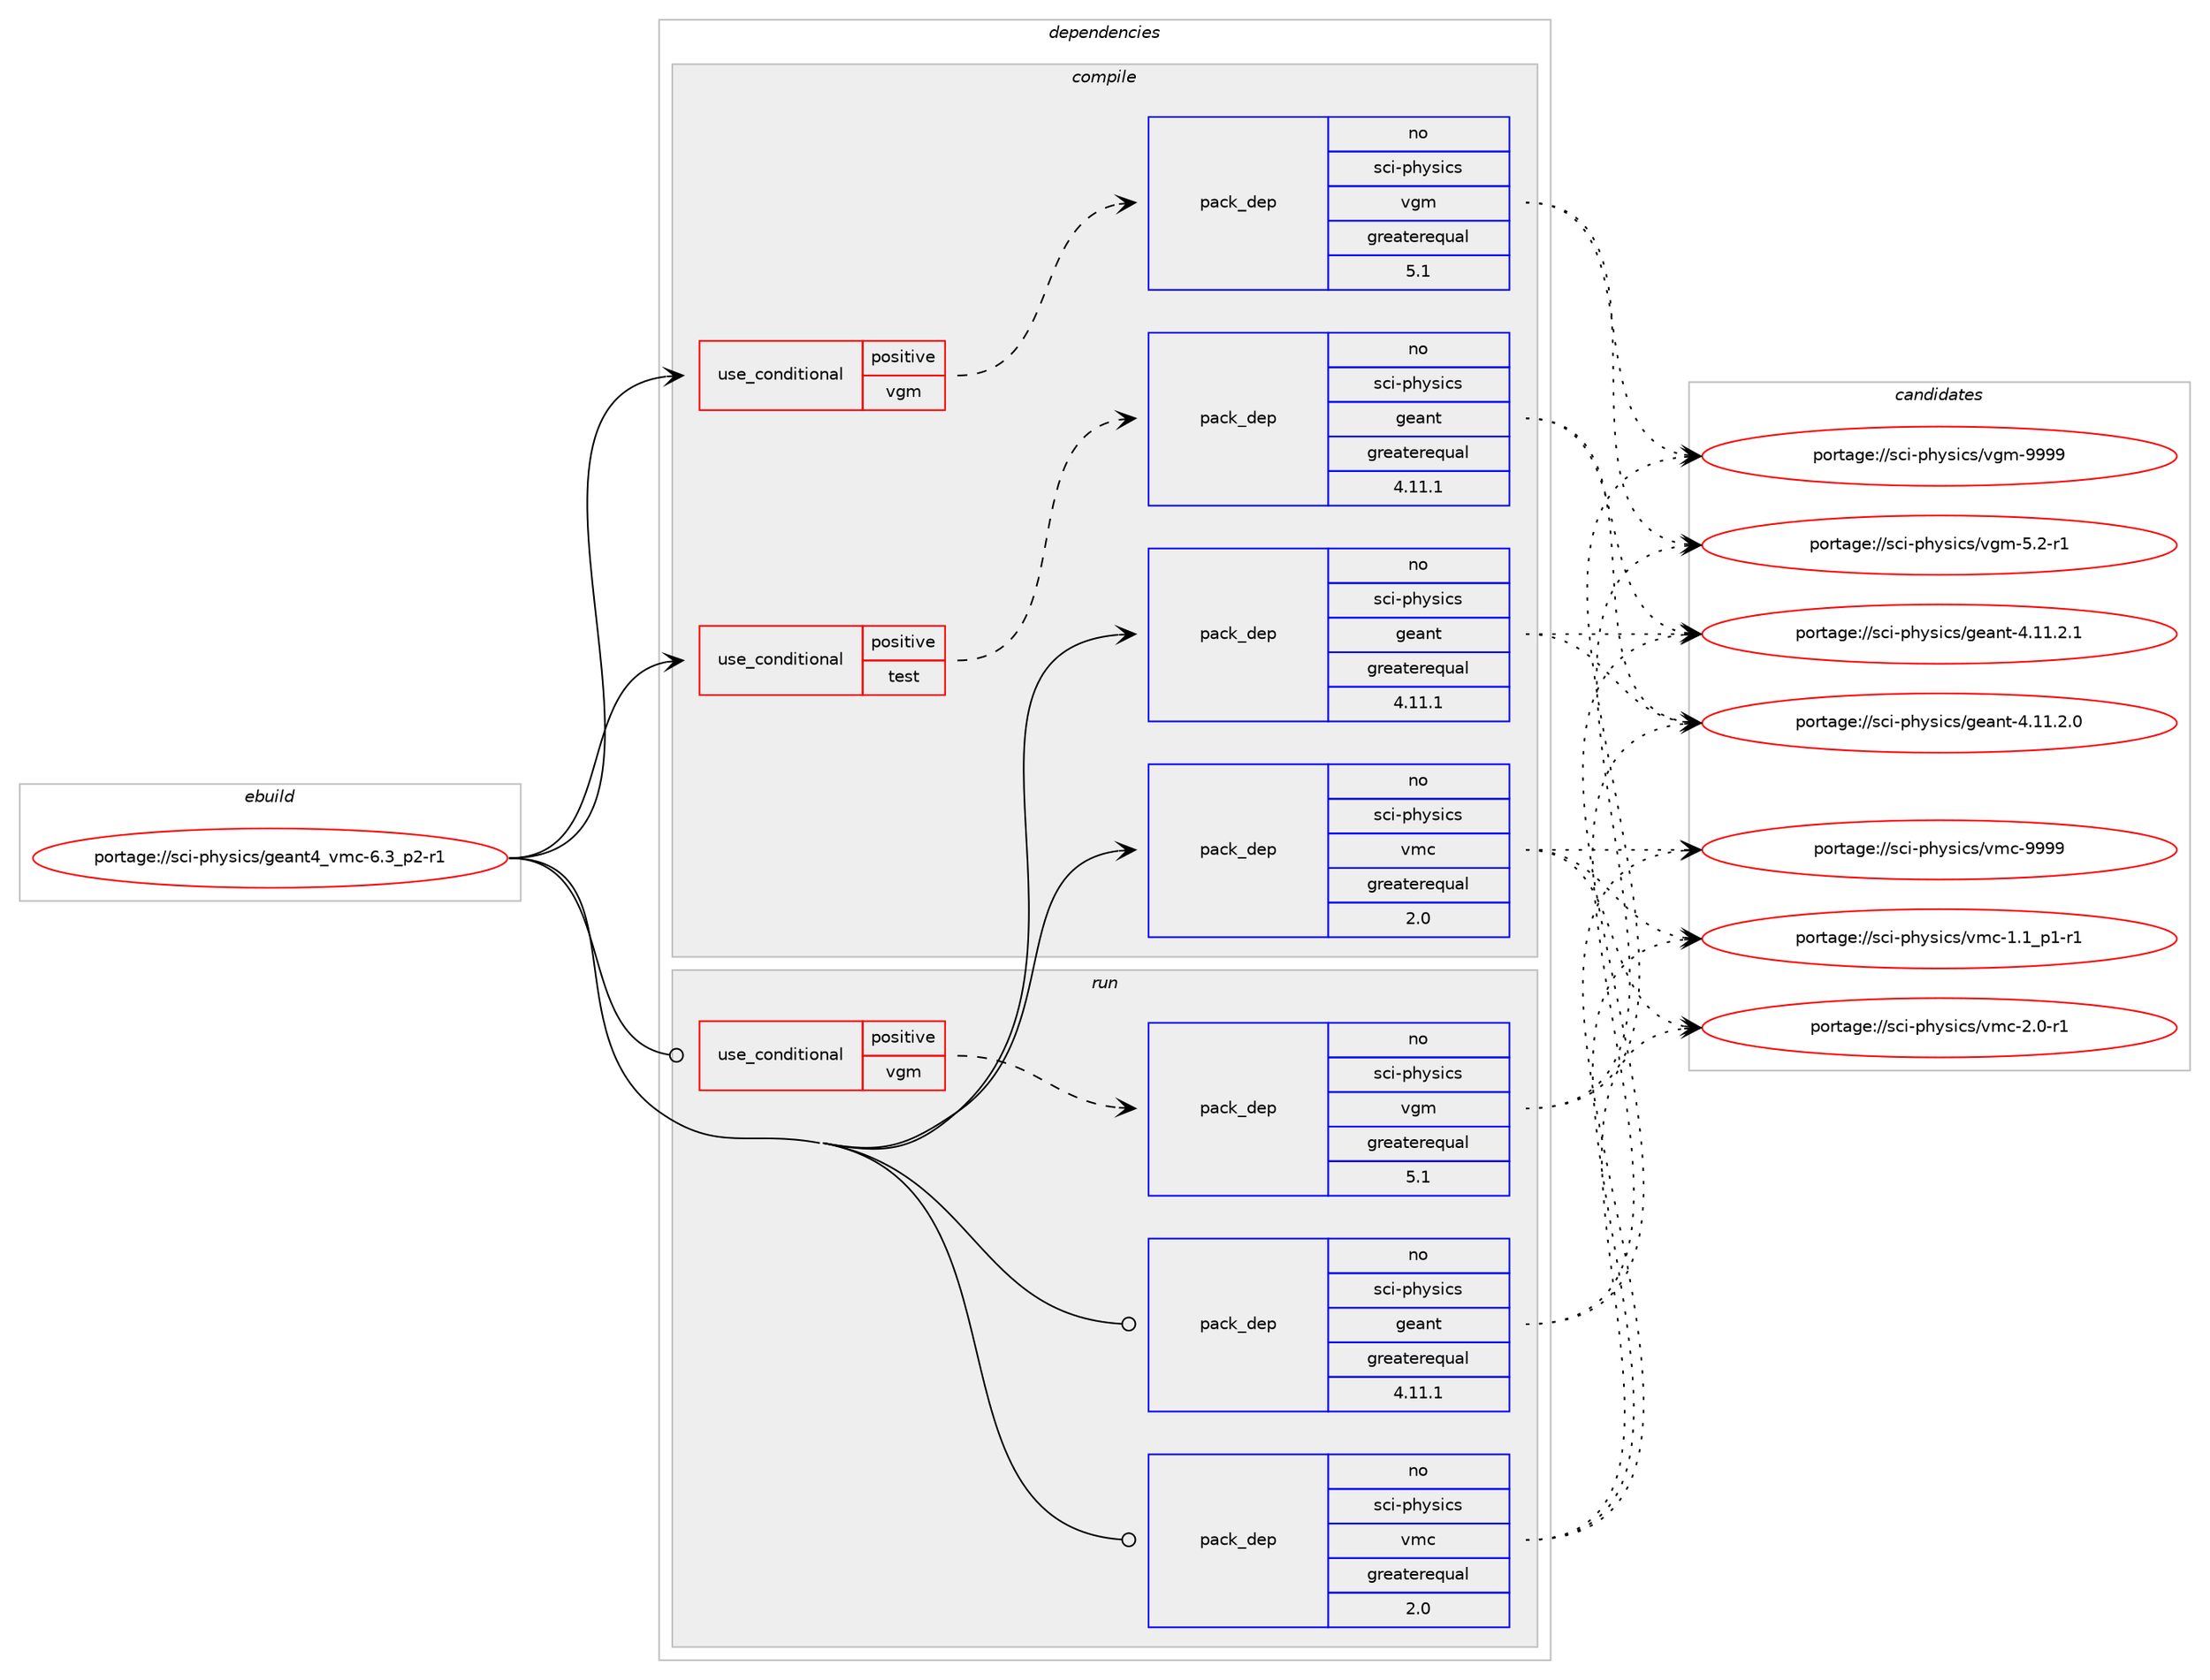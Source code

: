digraph prolog {

# *************
# Graph options
# *************

newrank=true;
concentrate=true;
compound=true;
graph [rankdir=LR,fontname=Helvetica,fontsize=10,ranksep=1.5];#, ranksep=2.5, nodesep=0.2];
edge  [arrowhead=vee];
node  [fontname=Helvetica,fontsize=10];

# **********
# The ebuild
# **********

subgraph cluster_leftcol {
color=gray;
rank=same;
label=<<i>ebuild</i>>;
id [label="portage://sci-physics/geant4_vmc-6.3_p2-r1", color=red, width=4, href="../sci-physics/geant4_vmc-6.3_p2-r1.svg"];
}

# ****************
# The dependencies
# ****************

subgraph cluster_midcol {
color=gray;
label=<<i>dependencies</i>>;
subgraph cluster_compile {
fillcolor="#eeeeee";
style=filled;
label=<<i>compile</i>>;
subgraph cond1535 {
dependency2231 [label=<<TABLE BORDER="0" CELLBORDER="1" CELLSPACING="0" CELLPADDING="4"><TR><TD ROWSPAN="3" CELLPADDING="10">use_conditional</TD></TR><TR><TD>positive</TD></TR><TR><TD>test</TD></TR></TABLE>>, shape=none, color=red];
subgraph pack652 {
dependency2232 [label=<<TABLE BORDER="0" CELLBORDER="1" CELLSPACING="0" CELLPADDING="4" WIDTH="220"><TR><TD ROWSPAN="6" CELLPADDING="30">pack_dep</TD></TR><TR><TD WIDTH="110">no</TD></TR><TR><TD>sci-physics</TD></TR><TR><TD>geant</TD></TR><TR><TD>greaterequal</TD></TR><TR><TD>4.11.1</TD></TR></TABLE>>, shape=none, color=blue];
}
dependency2231:e -> dependency2232:w [weight=20,style="dashed",arrowhead="vee"];
}
id:e -> dependency2231:w [weight=20,style="solid",arrowhead="vee"];
subgraph cond1536 {
dependency2233 [label=<<TABLE BORDER="0" CELLBORDER="1" CELLSPACING="0" CELLPADDING="4"><TR><TD ROWSPAN="3" CELLPADDING="10">use_conditional</TD></TR><TR><TD>positive</TD></TR><TR><TD>vgm</TD></TR></TABLE>>, shape=none, color=red];
subgraph pack653 {
dependency2234 [label=<<TABLE BORDER="0" CELLBORDER="1" CELLSPACING="0" CELLPADDING="4" WIDTH="220"><TR><TD ROWSPAN="6" CELLPADDING="30">pack_dep</TD></TR><TR><TD WIDTH="110">no</TD></TR><TR><TD>sci-physics</TD></TR><TR><TD>vgm</TD></TR><TR><TD>greaterequal</TD></TR><TR><TD>5.1</TD></TR></TABLE>>, shape=none, color=blue];
}
dependency2233:e -> dependency2234:w [weight=20,style="dashed",arrowhead="vee"];
}
id:e -> dependency2233:w [weight=20,style="solid",arrowhead="vee"];
# *** BEGIN UNKNOWN DEPENDENCY TYPE (TODO) ***
# id -> package_dependency(portage://sci-physics/geant4_vmc-6.3_p2-r1,install,no,sci-physics,clhep,none,[,,],any_same_slot,[])
# *** END UNKNOWN DEPENDENCY TYPE (TODO) ***

subgraph pack654 {
dependency2235 [label=<<TABLE BORDER="0" CELLBORDER="1" CELLSPACING="0" CELLPADDING="4" WIDTH="220"><TR><TD ROWSPAN="6" CELLPADDING="30">pack_dep</TD></TR><TR><TD WIDTH="110">no</TD></TR><TR><TD>sci-physics</TD></TR><TR><TD>geant</TD></TR><TR><TD>greaterequal</TD></TR><TR><TD>4.11.1</TD></TR></TABLE>>, shape=none, color=blue];
}
id:e -> dependency2235:w [weight=20,style="solid",arrowhead="vee"];
# *** BEGIN UNKNOWN DEPENDENCY TYPE (TODO) ***
# id -> package_dependency(portage://sci-physics/geant4_vmc-6.3_p2-r1,install,no,sci-physics,root,none,[,,],any_same_slot,[])
# *** END UNKNOWN DEPENDENCY TYPE (TODO) ***

subgraph pack655 {
dependency2236 [label=<<TABLE BORDER="0" CELLBORDER="1" CELLSPACING="0" CELLPADDING="4" WIDTH="220"><TR><TD ROWSPAN="6" CELLPADDING="30">pack_dep</TD></TR><TR><TD WIDTH="110">no</TD></TR><TR><TD>sci-physics</TD></TR><TR><TD>vmc</TD></TR><TR><TD>greaterequal</TD></TR><TR><TD>2.0</TD></TR></TABLE>>, shape=none, color=blue];
}
id:e -> dependency2236:w [weight=20,style="solid",arrowhead="vee"];
}
subgraph cluster_compileandrun {
fillcolor="#eeeeee";
style=filled;
label=<<i>compile and run</i>>;
}
subgraph cluster_run {
fillcolor="#eeeeee";
style=filled;
label=<<i>run</i>>;
subgraph cond1537 {
dependency2237 [label=<<TABLE BORDER="0" CELLBORDER="1" CELLSPACING="0" CELLPADDING="4"><TR><TD ROWSPAN="3" CELLPADDING="10">use_conditional</TD></TR><TR><TD>positive</TD></TR><TR><TD>vgm</TD></TR></TABLE>>, shape=none, color=red];
subgraph pack656 {
dependency2238 [label=<<TABLE BORDER="0" CELLBORDER="1" CELLSPACING="0" CELLPADDING="4" WIDTH="220"><TR><TD ROWSPAN="6" CELLPADDING="30">pack_dep</TD></TR><TR><TD WIDTH="110">no</TD></TR><TR><TD>sci-physics</TD></TR><TR><TD>vgm</TD></TR><TR><TD>greaterequal</TD></TR><TR><TD>5.1</TD></TR></TABLE>>, shape=none, color=blue];
}
dependency2237:e -> dependency2238:w [weight=20,style="dashed",arrowhead="vee"];
}
id:e -> dependency2237:w [weight=20,style="solid",arrowhead="odot"];
# *** BEGIN UNKNOWN DEPENDENCY TYPE (TODO) ***
# id -> package_dependency(portage://sci-physics/geant4_vmc-6.3_p2-r1,run,no,sci-physics,clhep,none,[,,],any_same_slot,[])
# *** END UNKNOWN DEPENDENCY TYPE (TODO) ***

subgraph pack657 {
dependency2239 [label=<<TABLE BORDER="0" CELLBORDER="1" CELLSPACING="0" CELLPADDING="4" WIDTH="220"><TR><TD ROWSPAN="6" CELLPADDING="30">pack_dep</TD></TR><TR><TD WIDTH="110">no</TD></TR><TR><TD>sci-physics</TD></TR><TR><TD>geant</TD></TR><TR><TD>greaterequal</TD></TR><TR><TD>4.11.1</TD></TR></TABLE>>, shape=none, color=blue];
}
id:e -> dependency2239:w [weight=20,style="solid",arrowhead="odot"];
# *** BEGIN UNKNOWN DEPENDENCY TYPE (TODO) ***
# id -> package_dependency(portage://sci-physics/geant4_vmc-6.3_p2-r1,run,no,sci-physics,root,none,[,,],any_same_slot,[])
# *** END UNKNOWN DEPENDENCY TYPE (TODO) ***

subgraph pack658 {
dependency2240 [label=<<TABLE BORDER="0" CELLBORDER="1" CELLSPACING="0" CELLPADDING="4" WIDTH="220"><TR><TD ROWSPAN="6" CELLPADDING="30">pack_dep</TD></TR><TR><TD WIDTH="110">no</TD></TR><TR><TD>sci-physics</TD></TR><TR><TD>vmc</TD></TR><TR><TD>greaterequal</TD></TR><TR><TD>2.0</TD></TR></TABLE>>, shape=none, color=blue];
}
id:e -> dependency2240:w [weight=20,style="solid",arrowhead="odot"];
}
}

# **************
# The candidates
# **************

subgraph cluster_choices {
rank=same;
color=gray;
label=<<i>candidates</i>>;

subgraph choice652 {
color=black;
nodesep=1;
choice1159910545112104121115105991154710310197110116455246494946504648 [label="portage://sci-physics/geant-4.11.2.0", color=red, width=4,href="../sci-physics/geant-4.11.2.0.svg"];
choice1159910545112104121115105991154710310197110116455246494946504649 [label="portage://sci-physics/geant-4.11.2.1", color=red, width=4,href="../sci-physics/geant-4.11.2.1.svg"];
dependency2232:e -> choice1159910545112104121115105991154710310197110116455246494946504648:w [style=dotted,weight="100"];
dependency2232:e -> choice1159910545112104121115105991154710310197110116455246494946504649:w [style=dotted,weight="100"];
}
subgraph choice653 {
color=black;
nodesep=1;
choice11599105451121041211151059911547118103109455346504511449 [label="portage://sci-physics/vgm-5.2-r1", color=red, width=4,href="../sci-physics/vgm-5.2-r1.svg"];
choice115991054511210412111510599115471181031094557575757 [label="portage://sci-physics/vgm-9999", color=red, width=4,href="../sci-physics/vgm-9999.svg"];
dependency2234:e -> choice11599105451121041211151059911547118103109455346504511449:w [style=dotted,weight="100"];
dependency2234:e -> choice115991054511210412111510599115471181031094557575757:w [style=dotted,weight="100"];
}
subgraph choice654 {
color=black;
nodesep=1;
choice1159910545112104121115105991154710310197110116455246494946504648 [label="portage://sci-physics/geant-4.11.2.0", color=red, width=4,href="../sci-physics/geant-4.11.2.0.svg"];
choice1159910545112104121115105991154710310197110116455246494946504649 [label="portage://sci-physics/geant-4.11.2.1", color=red, width=4,href="../sci-physics/geant-4.11.2.1.svg"];
dependency2235:e -> choice1159910545112104121115105991154710310197110116455246494946504648:w [style=dotted,weight="100"];
dependency2235:e -> choice1159910545112104121115105991154710310197110116455246494946504649:w [style=dotted,weight="100"];
}
subgraph choice655 {
color=black;
nodesep=1;
choice11599105451121041211151059911547118109994549464995112494511449 [label="portage://sci-physics/vmc-1.1_p1-r1", color=red, width=4,href="../sci-physics/vmc-1.1_p1-r1.svg"];
choice1159910545112104121115105991154711810999455046484511449 [label="portage://sci-physics/vmc-2.0-r1", color=red, width=4,href="../sci-physics/vmc-2.0-r1.svg"];
choice11599105451121041211151059911547118109994557575757 [label="portage://sci-physics/vmc-9999", color=red, width=4,href="../sci-physics/vmc-9999.svg"];
dependency2236:e -> choice11599105451121041211151059911547118109994549464995112494511449:w [style=dotted,weight="100"];
dependency2236:e -> choice1159910545112104121115105991154711810999455046484511449:w [style=dotted,weight="100"];
dependency2236:e -> choice11599105451121041211151059911547118109994557575757:w [style=dotted,weight="100"];
}
subgraph choice656 {
color=black;
nodesep=1;
choice11599105451121041211151059911547118103109455346504511449 [label="portage://sci-physics/vgm-5.2-r1", color=red, width=4,href="../sci-physics/vgm-5.2-r1.svg"];
choice115991054511210412111510599115471181031094557575757 [label="portage://sci-physics/vgm-9999", color=red, width=4,href="../sci-physics/vgm-9999.svg"];
dependency2238:e -> choice11599105451121041211151059911547118103109455346504511449:w [style=dotted,weight="100"];
dependency2238:e -> choice115991054511210412111510599115471181031094557575757:w [style=dotted,weight="100"];
}
subgraph choice657 {
color=black;
nodesep=1;
choice1159910545112104121115105991154710310197110116455246494946504648 [label="portage://sci-physics/geant-4.11.2.0", color=red, width=4,href="../sci-physics/geant-4.11.2.0.svg"];
choice1159910545112104121115105991154710310197110116455246494946504649 [label="portage://sci-physics/geant-4.11.2.1", color=red, width=4,href="../sci-physics/geant-4.11.2.1.svg"];
dependency2239:e -> choice1159910545112104121115105991154710310197110116455246494946504648:w [style=dotted,weight="100"];
dependency2239:e -> choice1159910545112104121115105991154710310197110116455246494946504649:w [style=dotted,weight="100"];
}
subgraph choice658 {
color=black;
nodesep=1;
choice11599105451121041211151059911547118109994549464995112494511449 [label="portage://sci-physics/vmc-1.1_p1-r1", color=red, width=4,href="../sci-physics/vmc-1.1_p1-r1.svg"];
choice1159910545112104121115105991154711810999455046484511449 [label="portage://sci-physics/vmc-2.0-r1", color=red, width=4,href="../sci-physics/vmc-2.0-r1.svg"];
choice11599105451121041211151059911547118109994557575757 [label="portage://sci-physics/vmc-9999", color=red, width=4,href="../sci-physics/vmc-9999.svg"];
dependency2240:e -> choice11599105451121041211151059911547118109994549464995112494511449:w [style=dotted,weight="100"];
dependency2240:e -> choice1159910545112104121115105991154711810999455046484511449:w [style=dotted,weight="100"];
dependency2240:e -> choice11599105451121041211151059911547118109994557575757:w [style=dotted,weight="100"];
}
}

}
